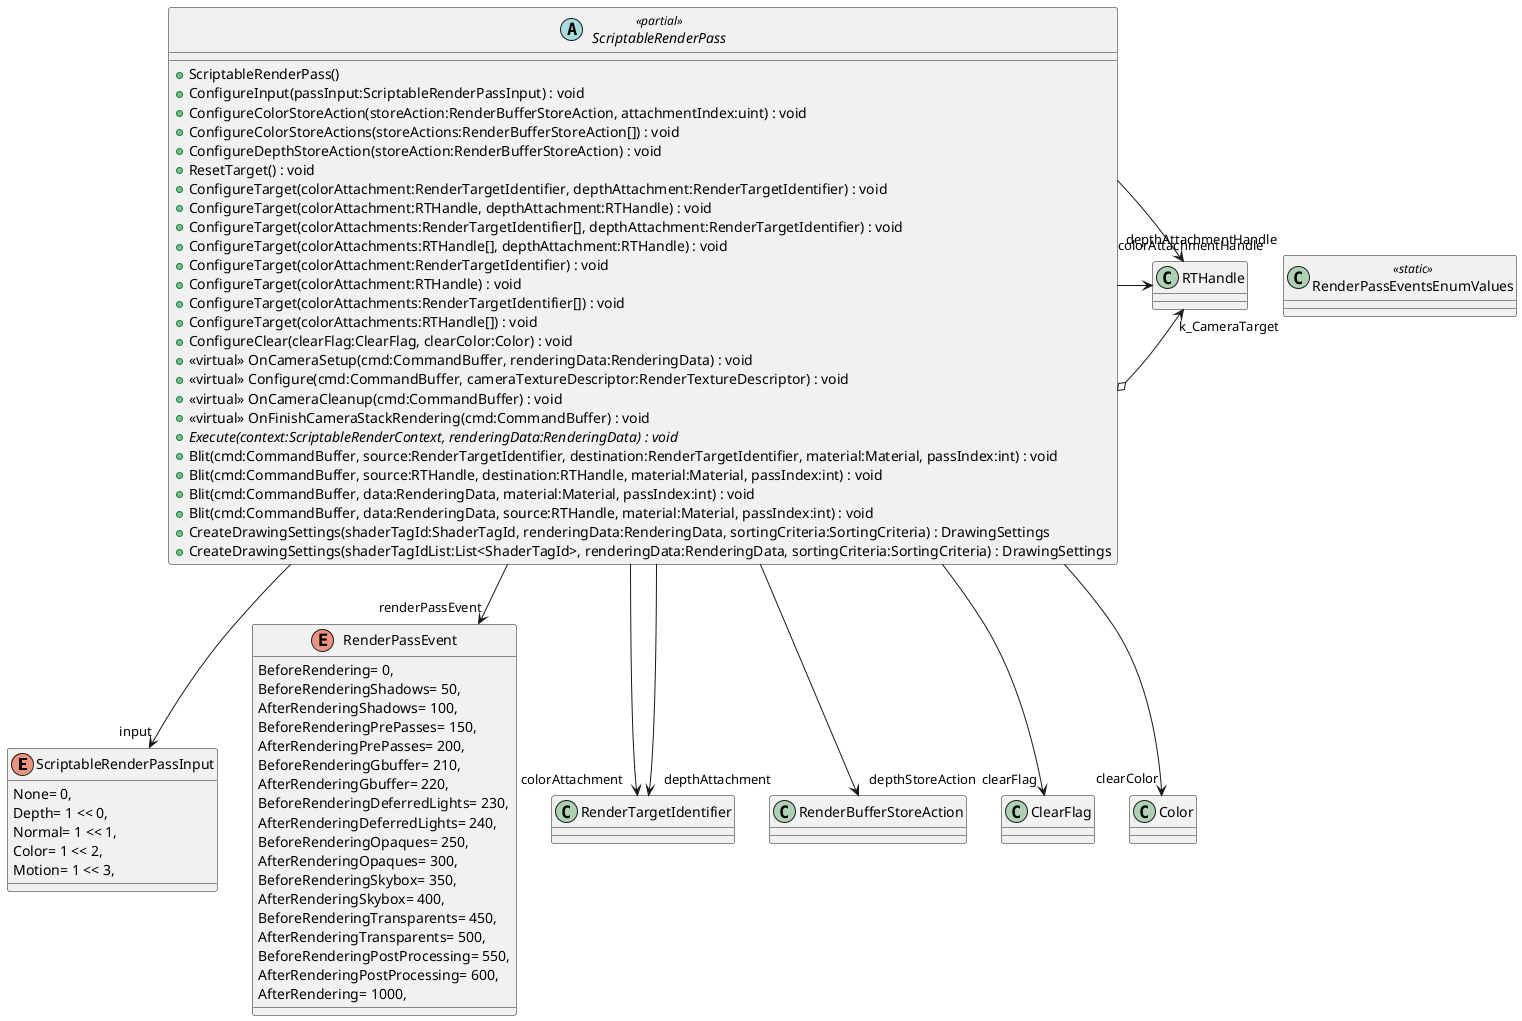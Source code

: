 @startuml
enum ScriptableRenderPassInput {
    None= 0,
    Depth= 1 << 0,
    Normal= 1 << 1,
    Color= 1 << 2,
    Motion= 1 << 3,
}
enum RenderPassEvent {
    BeforeRendering= 0,
    BeforeRenderingShadows= 50,
    AfterRenderingShadows= 100,
    BeforeRenderingPrePasses= 150,
    AfterRenderingPrePasses= 200,
    BeforeRenderingGbuffer= 210,
    AfterRenderingGbuffer= 220,
    BeforeRenderingDeferredLights= 230,
    AfterRenderingDeferredLights= 240,
    BeforeRenderingOpaques= 250,
    AfterRenderingOpaques= 300,
    BeforeRenderingSkybox= 350,
    AfterRenderingSkybox= 400,
    BeforeRenderingTransparents= 450,
    AfterRenderingTransparents= 500,
    BeforeRenderingPostProcessing= 550,
    AfterRenderingPostProcessing= 600,
    AfterRendering= 1000,
}
class RenderPassEventsEnumValues <<static>> {
}
abstract class ScriptableRenderPass <<partial>> {
    + ScriptableRenderPass()
    + ConfigureInput(passInput:ScriptableRenderPassInput) : void
    + ConfigureColorStoreAction(storeAction:RenderBufferStoreAction, attachmentIndex:uint) : void
    + ConfigureColorStoreActions(storeActions:RenderBufferStoreAction[]) : void
    + ConfigureDepthStoreAction(storeAction:RenderBufferStoreAction) : void
    + ResetTarget() : void
    + ConfigureTarget(colorAttachment:RenderTargetIdentifier, depthAttachment:RenderTargetIdentifier) : void
    + ConfigureTarget(colorAttachment:RTHandle, depthAttachment:RTHandle) : void
    + ConfigureTarget(colorAttachments:RenderTargetIdentifier[], depthAttachment:RenderTargetIdentifier) : void
    + ConfigureTarget(colorAttachments:RTHandle[], depthAttachment:RTHandle) : void
    + ConfigureTarget(colorAttachment:RenderTargetIdentifier) : void
    + ConfigureTarget(colorAttachment:RTHandle) : void
    + ConfigureTarget(colorAttachments:RenderTargetIdentifier[]) : void
    + ConfigureTarget(colorAttachments:RTHandle[]) : void
    + ConfigureClear(clearFlag:ClearFlag, clearColor:Color) : void
    + <<virtual>> OnCameraSetup(cmd:CommandBuffer, renderingData:RenderingData) : void
    + <<virtual>> Configure(cmd:CommandBuffer, cameraTextureDescriptor:RenderTextureDescriptor) : void
    + <<virtual>> OnCameraCleanup(cmd:CommandBuffer) : void
    + <<virtual>> OnFinishCameraStackRendering(cmd:CommandBuffer) : void
    + {abstract} Execute(context:ScriptableRenderContext, renderingData:RenderingData) : void
    + Blit(cmd:CommandBuffer, source:RenderTargetIdentifier, destination:RenderTargetIdentifier, material:Material, passIndex:int) : void
    + Blit(cmd:CommandBuffer, source:RTHandle, destination:RTHandle, material:Material, passIndex:int) : void
    + Blit(cmd:CommandBuffer, data:RenderingData, material:Material, passIndex:int) : void
    + Blit(cmd:CommandBuffer, data:RenderingData, source:RTHandle, material:Material, passIndex:int) : void
    + CreateDrawingSettings(shaderTagId:ShaderTagId, renderingData:RenderingData, sortingCriteria:SortingCriteria) : DrawingSettings
    + CreateDrawingSettings(shaderTagIdList:List<ShaderTagId>, renderingData:RenderingData, sortingCriteria:SortingCriteria) : DrawingSettings
}
ScriptableRenderPass o-> "k_CameraTarget" RTHandle
ScriptableRenderPass --> "renderPassEvent" RenderPassEvent
ScriptableRenderPass --> "colorAttachment" RenderTargetIdentifier
ScriptableRenderPass --> "depthAttachment" RenderTargetIdentifier
ScriptableRenderPass --> "colorAttachmentHandle" RTHandle
ScriptableRenderPass --> "depthAttachmentHandle" RTHandle
ScriptableRenderPass --> "depthStoreAction" RenderBufferStoreAction
ScriptableRenderPass --> "input" ScriptableRenderPassInput
ScriptableRenderPass --> "clearFlag" ClearFlag
ScriptableRenderPass --> "clearColor" Color
@enduml
